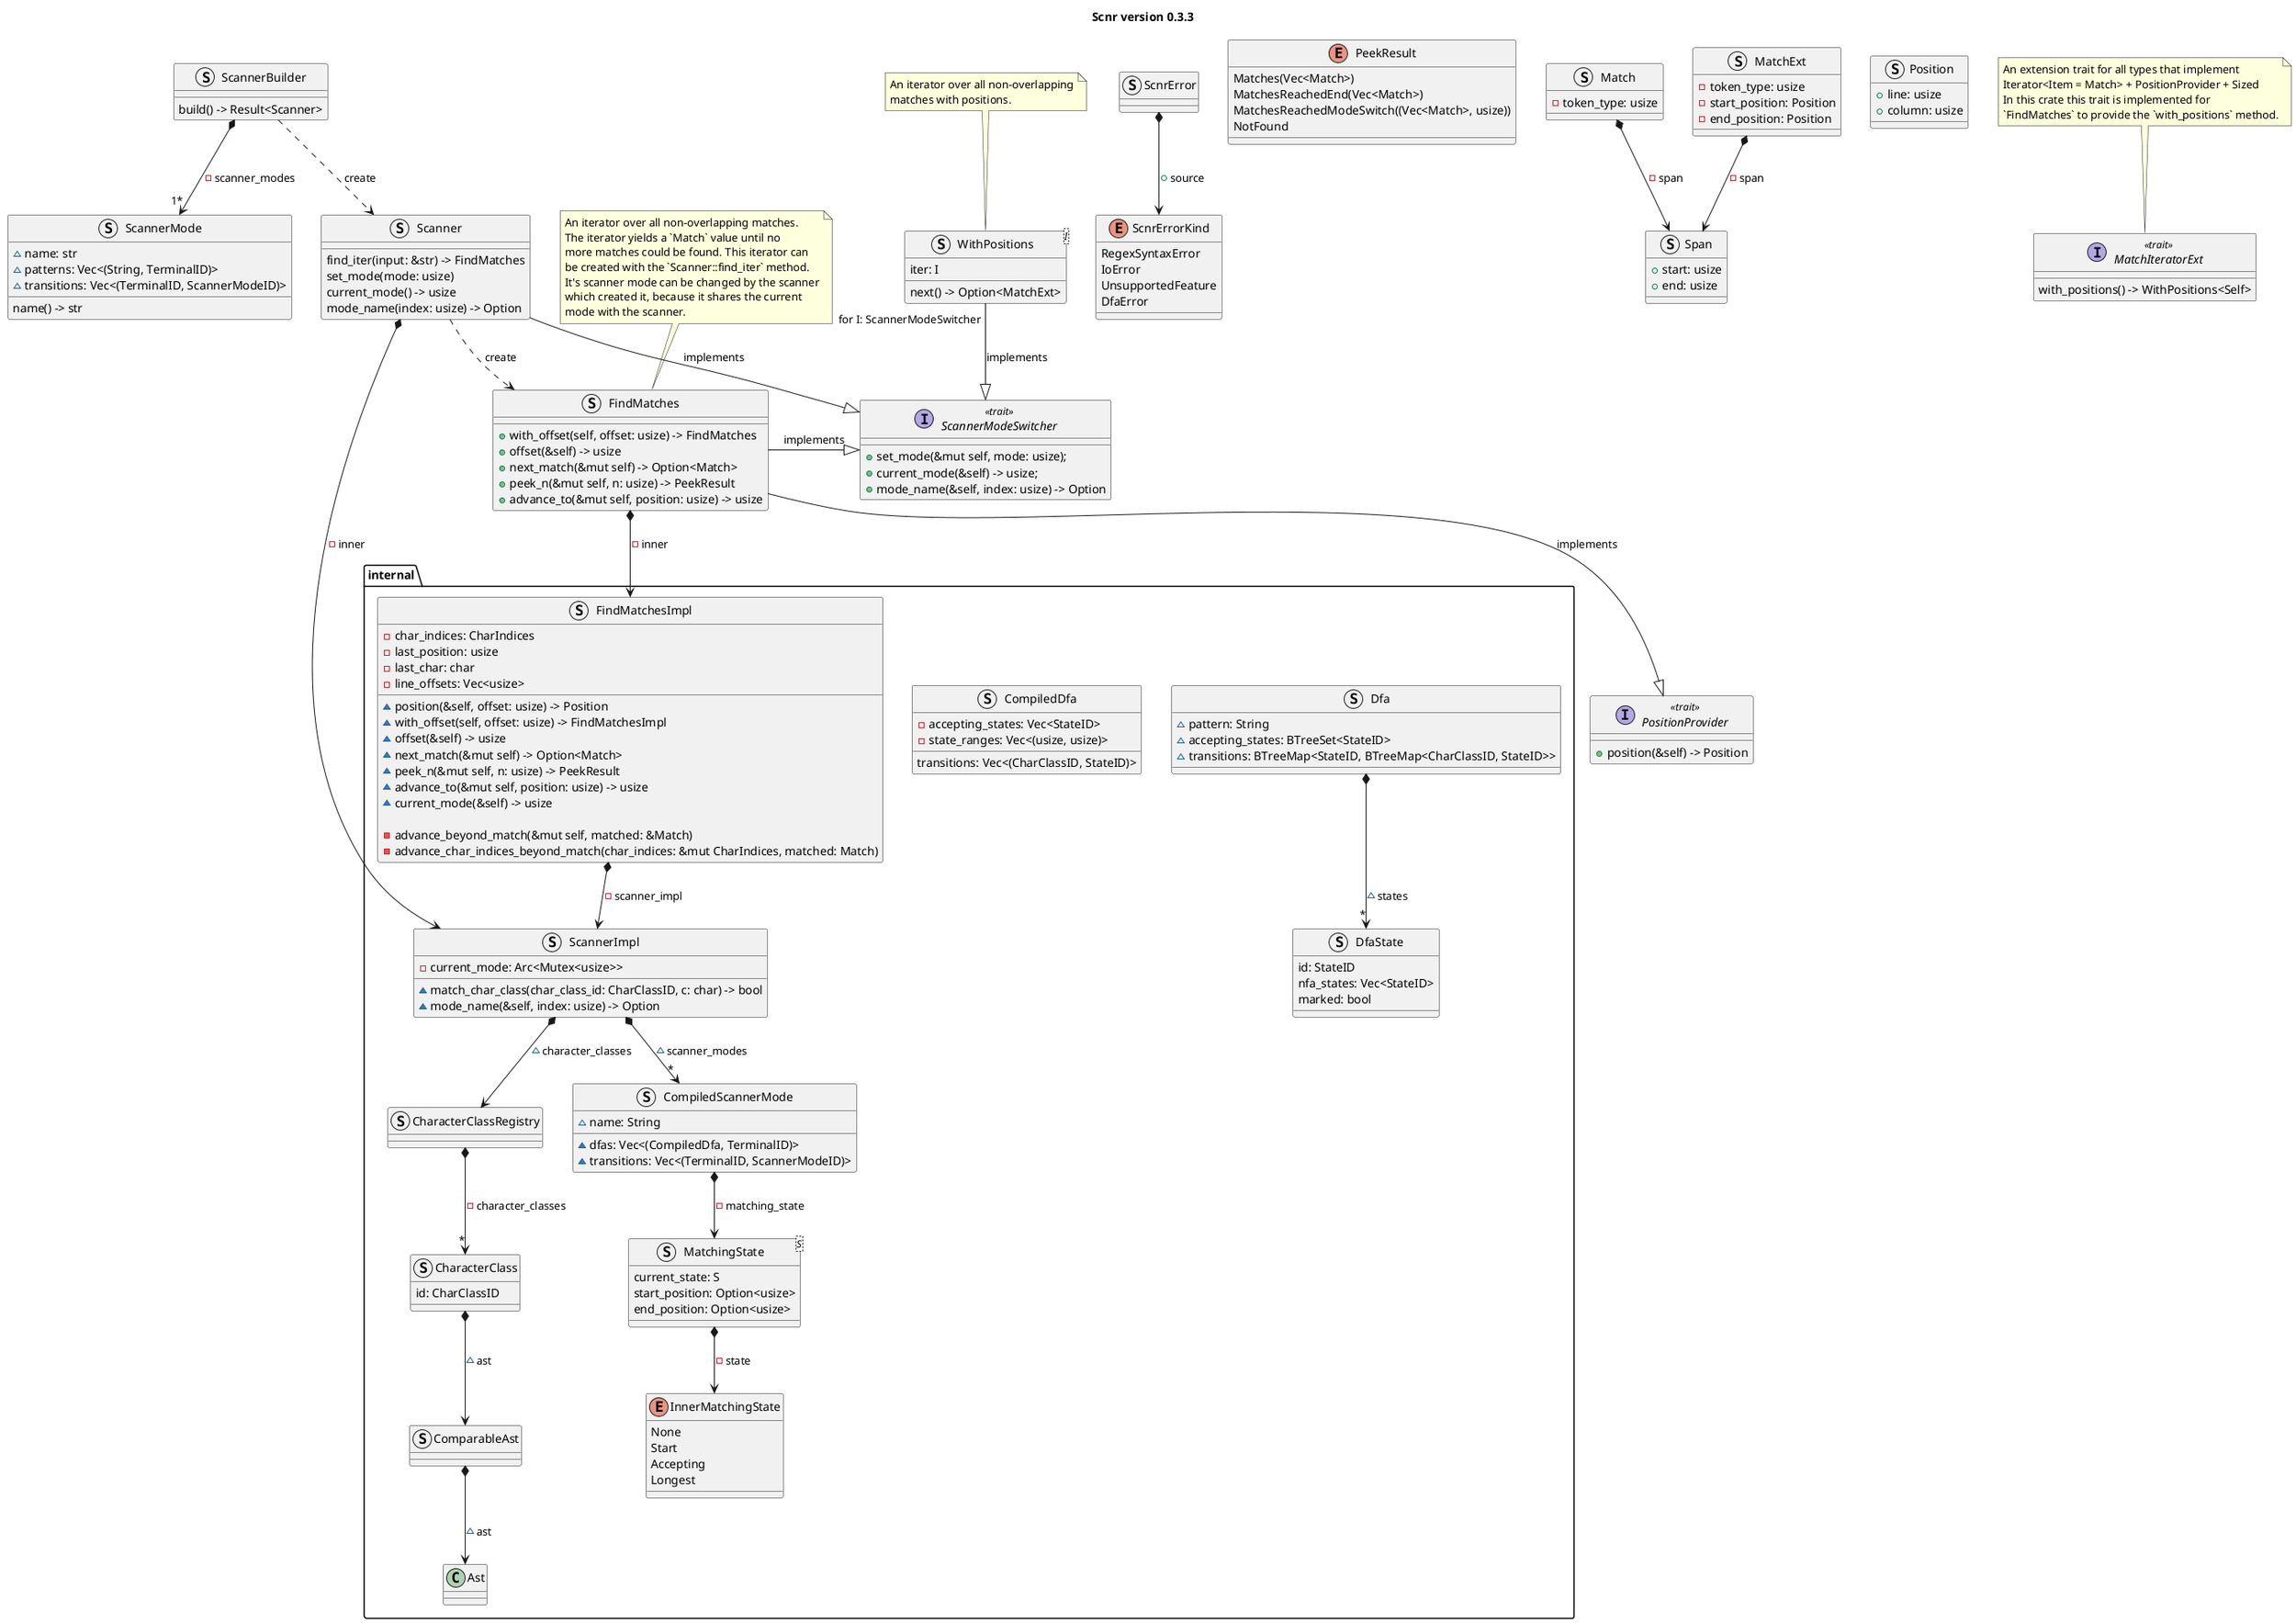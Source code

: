@startuml

title Scnr version 0.3.3

struct ScnrError {
}

enum ScnrErrorKind {
    RegexSyntaxError
    IoError
    UnsupportedFeature
    DfaError

}

interface PositionProvider<<trait>> {
    + position(&self) -> Position
}

struct FindMatches {
    + with_offset(self, offset: usize) -> FindMatches
    + offset(&self) -> usize
    + next_match(&mut self) -> Option<Match>
    + peek_n(&mut self, n: usize) -> PeekResult
    + advance_to(&mut self, position: usize) -> usize
}

enum PeekResult {
    {field} Matches(Vec<Match>)
    {field} MatchesReachedEnd(Vec<Match>)
    {field} MatchesReachedModeSwitch((Vec<Match>, usize))
    NotFound
}

struct Match {
    - token_type: usize
}

struct MatchExt {
    - token_type: usize
    - start_position: Position
    - end_position: Position
}

struct Position {
    + line: usize
    + column: usize
}

struct Span {
    + start: usize
    + end: usize
}

struct ScannerMode {
    ~ name: str
    {field} ~ patterns: Vec<(String, TerminalID)>
    {field} ~ transitions: Vec<(TerminalID, ScannerModeID)>
    name() -> str
}

struct ScannerBuilder {
    build() -> Result<Scanner>
}

interface ScannerModeSwitcher<<trait>> {
    + set_mode(&mut self, mode: usize);
    + current_mode(&self) -> usize;
    + mode_name(&self, index: usize) -> Option<&str>
}

struct Scanner {
    find_iter(input: &str) -> FindMatches
    set_mode(mode: usize)
    current_mode() -> usize
    mode_name(index: usize) -> Option<&str>
}

struct WithPositions<I> {
    iter: I
    next() -> Option<MatchExt>
}

interface MatchIteratorExt<<trait>> {
    with_positions() -> WithPositions<Self>
}

package internal {
    struct FindMatchesImpl {
        - char_indices: CharIndices
        - last_position: usize
        - last_char: char
        - line_offsets: Vec<usize>

        ~ position(&self, offset: usize) -> Position
        ~ with_offset(self, offset: usize) -> FindMatchesImpl
        ~ offset(&self) -> usize
        ~ next_match(&mut self) -> Option<Match>
        ~ peek_n(&mut self, n: usize) -> PeekResult
        ~ advance_to(&mut self, position: usize) -> usize
        ~ current_mode(&self) -> usize

        - advance_beyond_match(&mut self, matched: &Match)
        - advance_char_indices_beyond_match(char_indices: &mut CharIndices, matched: Match)

    }
    struct ScannerImpl {
        - current_mode: Arc<Mutex<usize>>
        ~ match_char_class(char_class_id: CharClassID, c: char) -> bool
        ~ mode_name(&self, index: usize) -> Option<&str>
    }
    struct CharacterClassRegistry {
    }
    struct CharacterClass {
        id: CharClassID
    }
    struct ComparableAst {
    }
    struct CompiledScannerMode {
        ~ name: String
        ~ dfas: Vec<(CompiledDfa, TerminalID)>
        ~ transitions: Vec<(TerminalID, ScannerModeID)>
    }
    struct CompiledDfa {
        - accepting_states: Vec<StateID>
        {field} - state_ranges: Vec<(usize, usize)>
        transitions: Vec<(CharClassID, StateID)>
    }
    struct MatchingState<S> {
        current_state: S
        start_position: Option<usize>
        end_position: Option<usize>
    }
    enum InnerMatchingState {
        None
        Start
        Accepting
        Longest
    }
    struct DfaState {
        id: StateID
        nfa_states: Vec<StateID>
        marked: bool
    }
    struct Dfa {
        ~ pattern: String
        ~ accepting_states: BTreeSet<StateID>
        ~ transitions: BTreeMap<StateID, BTreeMap<CharClassID, StateID>>
    }

    FindMatchesImpl *--> ScannerImpl: - scanner_impl

    ScannerImpl *--> CharacterClassRegistry: ~ character_classes
    ScannerImpl *--> "*" CompiledScannerMode: ~ scanner_modes

    CharacterClassRegistry *--> "*" CharacterClass: - character_classes

    CharacterClass *--> ComparableAst: ~ ast

    ComparableAst *--> Ast: ~ ast

    CompiledScannerMode *--> MatchingState: - matching_state

    MatchingState *--> InnerMatchingState: - state

    Dfa *--> "*" DfaState: ~ states
}


ScnrError *--> ScnrErrorKind: + source

FindMatches *--> internal.FindMatchesImpl: - inner
FindMatches --|> PositionProvider: implements
FindMatches -|> ScannerModeSwitcher: implements

Match *--> Span: - span

MatchExt *--> Span: - span

ScannerBuilder ..> Scanner: create
ScannerBuilder *--> "1*" ScannerMode: - scanner_modes

Scanner *--> internal.ScannerImpl: - inner
Scanner -|> ScannerModeSwitcher: implements
Scanner ..> FindMatches: create

WithPositions "for I: ScannerModeSwitcher" --|> ScannerModeSwitcher: implements

note top of FindMatches
    An iterator over all non-overlapping matches.
    The iterator yields a `Match` value until no
    more matches could be found. This iterator can
    be created with the `Scanner::find_iter` method.
    It's scanner mode can be changed by the scanner
    which created it, because it shares the current
    mode with the scanner.
end note

note top of WithPositions
    An iterator over all non-overlapping
    matches with positions.
end note

note top of MatchIteratorExt
    An extension trait for all types that implement
    Iterator<Item = Match> + PositionProvider + Sized
    In this crate this trait is implemented for
    `FindMatches` to provide the `with_positions` method.
end note

@enduml